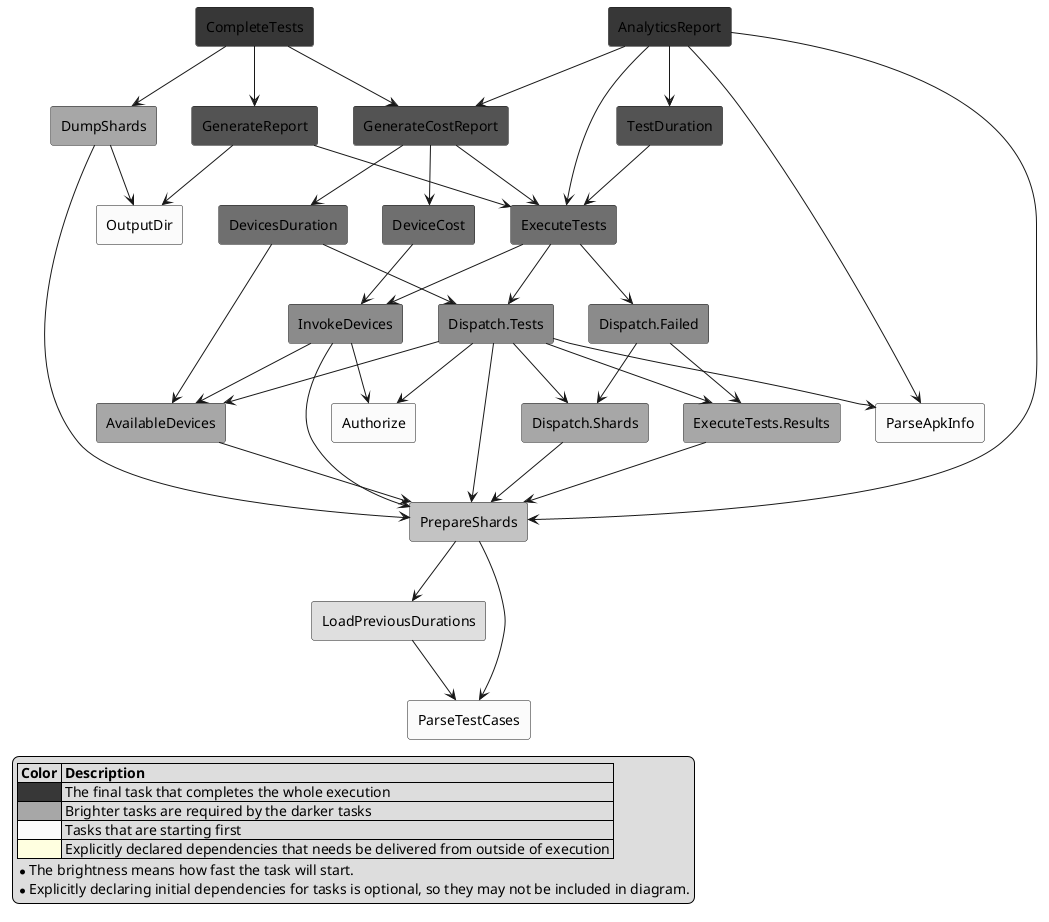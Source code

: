 @startuml

skinparam componentStyle rectangle

legend left
  |= Color |= Description |
  |<#373737>| The final task that completes the whole execution |
  |<#a7a7a7>| Brighter tasks are required by the darker tasks |
  |<#fbfbfb>| Tasks that are starting first |
  |<#LightYellow>| Explicitly declared dependencies that needs be delivered from outside of execution |
  * The brightness means how fast the task will start.
  * Explicitly declaring initial dependencies for tasks is optional, so they may not be included in diagram.
end legend

[Authorize] #fbfbfb
[OutputDir] #fbfbfb
[ParseApkInfo] #fbfbfb
[ParseTestCases] #fbfbfb
[LoadPreviousDurations] #dfdfdf
[PrepareShards] #c3c3c3
[Dispatch.Shards] #a7a7a7
[DumpShards] #a7a7a7
[ExecuteTests.Results] #a7a7a7
[AvailableDevices] #a7a7a7
[Dispatch.Tests] #8b8b8b
[Dispatch.Failed] #8b8b8b
[InvokeDevices] #8b8b8b
[DevicesDuration] #6f6f6f
[ExecuteTests] #6f6f6f
[DeviceCost] #6f6f6f
[TestDuration] #535353
[GenerateCostReport] #535353
[GenerateReport] #535353
[CompleteTests] #373737
[AnalyticsReport] #373737

[DevicesDuration] --> [AvailableDevices]
[DevicesDuration] --> [Dispatch.Tests]
[TestDuration] --> [ExecuteTests]
[Dispatch.Shards] --> [PrepareShards]
[Dispatch.Tests] --> [ParseApkInfo]
[Dispatch.Tests] --> [Authorize]
[Dispatch.Tests] --> [PrepareShards]
[Dispatch.Tests] --> [AvailableDevices]
[Dispatch.Tests] --> [Dispatch.Shards]
[Dispatch.Tests] --> [ExecuteTests.Results]
[Dispatch.Failed] --> [Dispatch.Shards]
[Dispatch.Failed] --> [ExecuteTests.Results]
[DumpShards] --> [PrepareShards]
[DumpShards] --> [OutputDir]
[ExecuteTests] --> [InvokeDevices]
[ExecuteTests] --> [Dispatch.Tests]
[ExecuteTests] --> [Dispatch.Failed]
[DeviceCost] --> [InvokeDevices]
[CompleteTests] --> [GenerateReport]
[CompleteTests] --> [GenerateCostReport]
[CompleteTests] --> [DumpShards]
[GenerateCostReport] --> [ExecuteTests]
[GenerateCostReport] --> [DevicesDuration]
[GenerateCostReport] --> [DeviceCost]
[GenerateReport] --> [ExecuteTests]
[GenerateReport] --> [OutputDir]
[ExecuteTests.Results] --> [PrepareShards]
[AvailableDevices] --> [PrepareShards]
[InvokeDevices] --> [Authorize]
[InvokeDevices] --> [PrepareShards]
[InvokeDevices] --> [AvailableDevices]
[LoadPreviousDurations] --> [ParseTestCases]
[PrepareShards] --> [ParseTestCases]
[PrepareShards] --> [LoadPreviousDurations]
[AnalyticsReport] --> [PrepareShards]
[AnalyticsReport] --> [ParseApkInfo]
[AnalyticsReport] --> [ExecuteTests]
[AnalyticsReport] --> [GenerateCostReport]
[AnalyticsReport] --> [TestDuration]

@enduml
